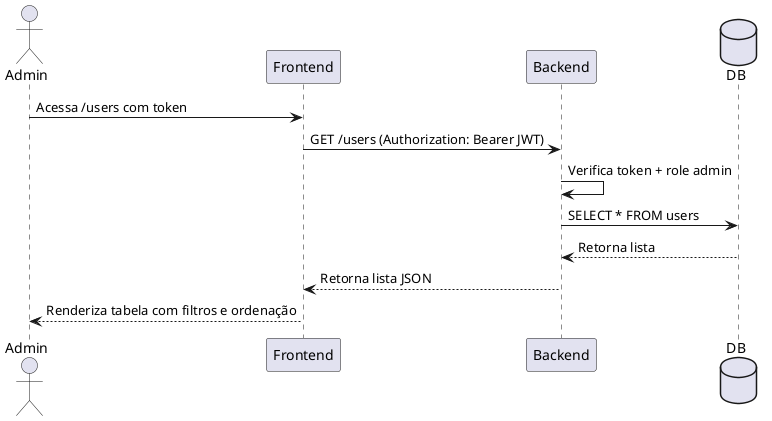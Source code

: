 @startuml
actor Admin
participant "Frontend" as Front
participant "Backend" as Back
database "DB" as DB

Admin -> Front : Acessa /users com token
Front -> Back : GET /users (Authorization: Bearer JWT)
Back -> Back : Verifica token + role admin
Back -> DB : SELECT * FROM users
DB --> Back : Retorna lista
Back --> Front : Retorna lista JSON
Front --> Admin : Renderiza tabela com filtros e ordenação
@enduml
